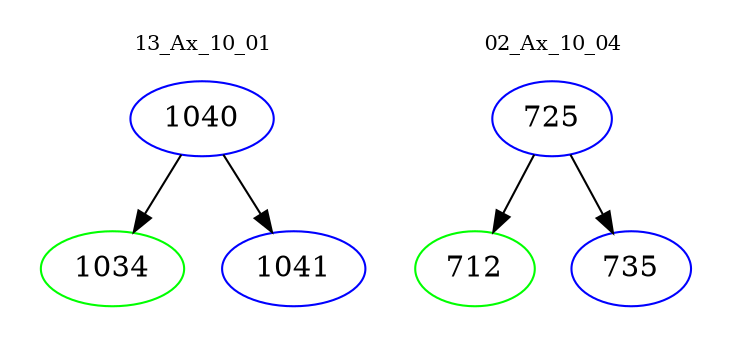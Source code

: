 digraph{
subgraph cluster_0 {
color = white
label = "13_Ax_10_01";
fontsize=10;
T0_1040 [label="1040", color="blue"]
T0_1040 -> T0_1034 [color="black"]
T0_1034 [label="1034", color="green"]
T0_1040 -> T0_1041 [color="black"]
T0_1041 [label="1041", color="blue"]
}
subgraph cluster_1 {
color = white
label = "02_Ax_10_04";
fontsize=10;
T1_725 [label="725", color="blue"]
T1_725 -> T1_712 [color="black"]
T1_712 [label="712", color="green"]
T1_725 -> T1_735 [color="black"]
T1_735 [label="735", color="blue"]
}
}
